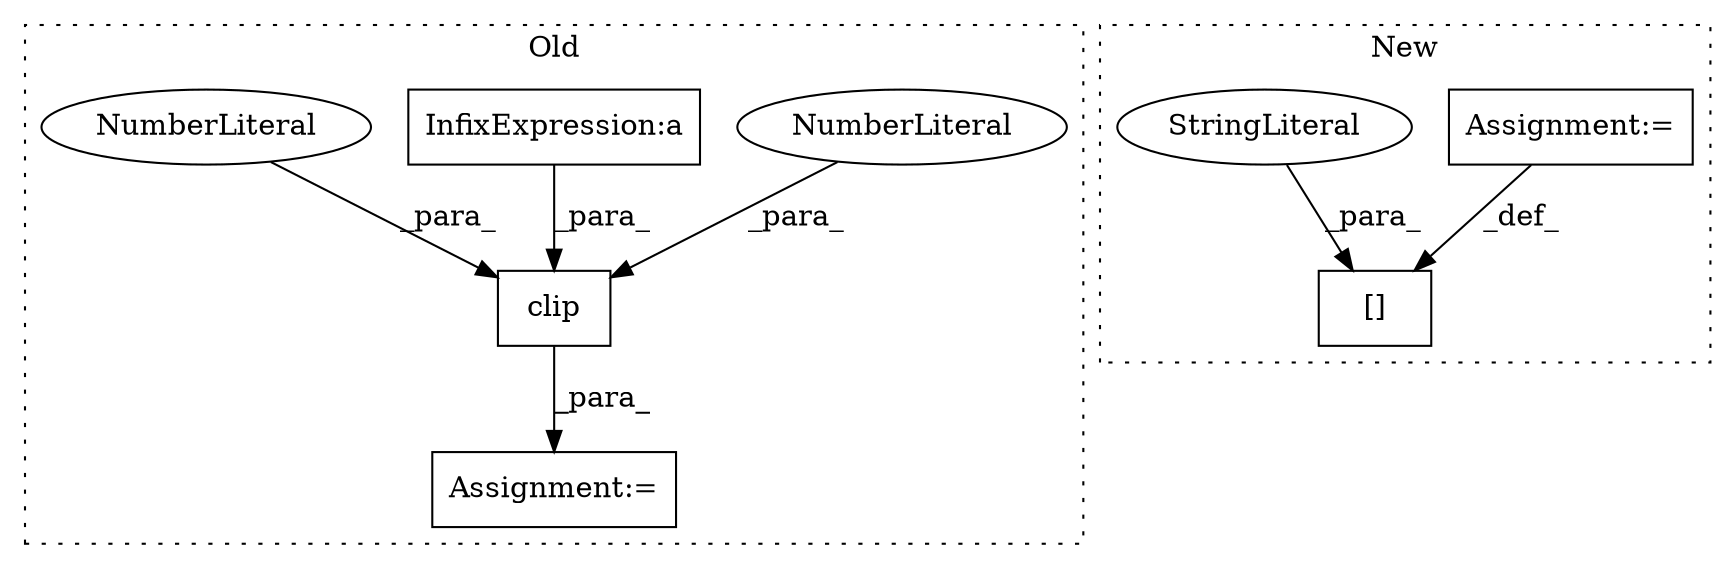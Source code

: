 digraph G {
subgraph cluster0 {
1 [label="clip" a="32" s="3175,3219" l="5,1" shape="box"];
3 [label="Assignment:=" a="7" s="3174" l="1" shape="box"];
4 [label="NumberLiteral" a="34" s="3212" l="3" shape="ellipse"];
6 [label="InfixExpression:a" a="27" s="3198" l="3" shape="box"];
7 [label="NumberLiteral" a="34" s="3216" l="3" shape="ellipse"];
label = "Old";
style="dotted";
}
subgraph cluster1 {
2 [label="[]" a="2" s="3370,3396" l="10,1" shape="box"];
5 [label="Assignment:=" a="7" s="3397" l="1" shape="box"];
8 [label="StringLiteral" a="45" s="3380" l="16" shape="ellipse"];
label = "New";
style="dotted";
}
1 -> 3 [label="_para_"];
4 -> 1 [label="_para_"];
5 -> 2 [label="_def_"];
6 -> 1 [label="_para_"];
7 -> 1 [label="_para_"];
8 -> 2 [label="_para_"];
}